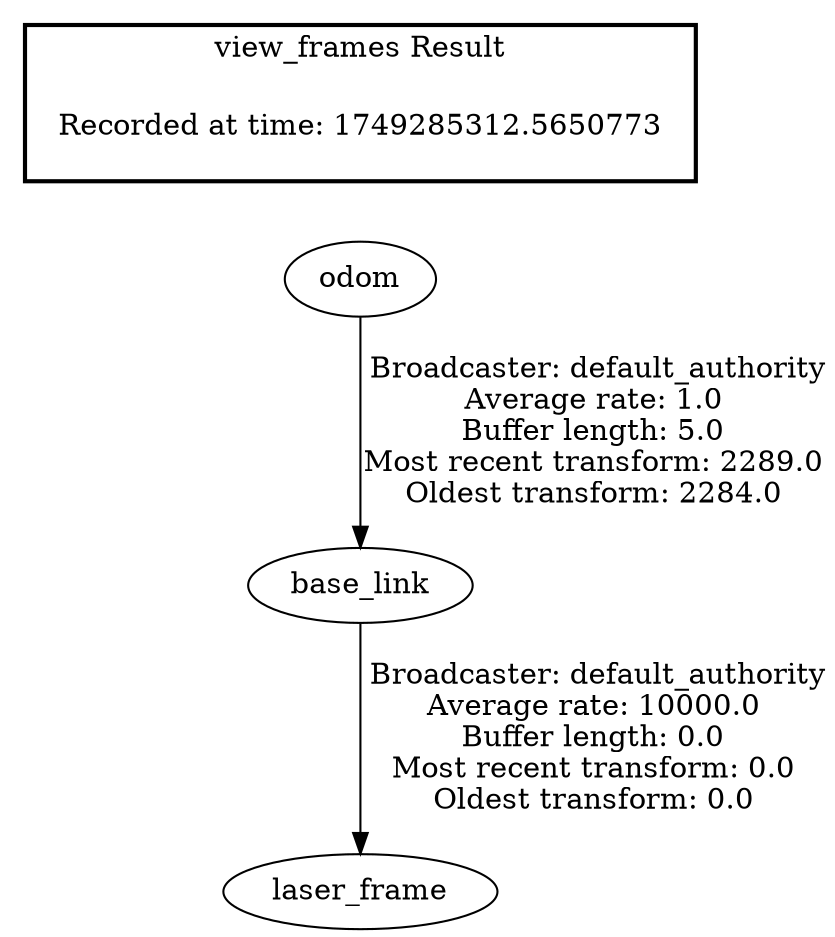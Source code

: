 digraph G {
"base_link" -> "laser_frame"[label=" Broadcaster: default_authority\nAverage rate: 10000.0\nBuffer length: 0.0\nMost recent transform: 0.0\nOldest transform: 0.0\n"];
"odom" -> "base_link"[label=" Broadcaster: default_authority\nAverage rate: 1.0\nBuffer length: 5.0\nMost recent transform: 2289.0\nOldest transform: 2284.0\n"];
edge [style=invis];
 subgraph cluster_legend { style=bold; color=black; label ="view_frames Result";
"Recorded at time: 1749285312.5650773"[ shape=plaintext ] ;
}->"odom";
}